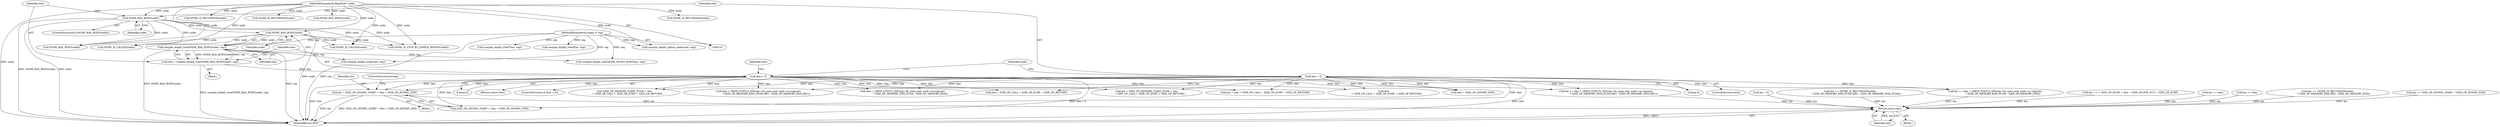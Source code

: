 digraph "0_oniguruma_c509265c5f6ae7264f7b8a8aae1cfa5fc59d108c_0@integer" {
"1000316" [label="(Call,len = SIZE_OP_ATOMIC_START + tlen + SIZE_OP_ATOMIC_END)"];
"1000128" [label="(Call,tlen < 0)"];
"1000121" [label="(Call,tlen = compile_length_tree(NODE_BAG_BODY(node), reg))"];
"1000123" [label="(Call,compile_length_tree(NODE_BAG_BODY(node), reg))"];
"1000124" [label="(Call,NODE_BAG_BODY(node))"];
"1000118" [label="(Call,NODE_BAG_BODY(node))"];
"1000102" [label="(MethodParameterIn,BagNode* node)"];
"1000103" [label="(MethodParameterIn,regex_t* reg)"];
"1000134" [label="(Call,tlen = 0)"];
"1000411" [label="(Return,return len;)"];
"1000157" [label="(Call,tlen + SIZE_OP_CALL + SIZE_OP_JUMP + SIZE_OP_RETURN)"];
"1000349" [label="(Call,compile_length_tree(cond, reg))"];
"1000372" [label="(Call,compile_length_tree(Then, reg))"];
"1000123" [label="(Call,compile_length_tree(NODE_BAG_BODY(node), reg))"];
"1000411" [label="(Return,return len;)"];
"1000412" [label="(Identifier,len)"];
"1000127" [label="(ControlStructure,if (tlen < 0))"];
"1000170" [label="(Call,len = SIZE_OP_MEMORY_START_PUSH + tlen\n        + SIZE_OP_CALL + SIZE_OP_JUMP + SIZE_OP_RETURN)"];
"1000323" [label="(ControlStructure,break;)"];
"1000136" [label="(Literal,0)"];
"1000155" [label="(Call,len = tlen + SIZE_OP_CALL + SIZE_OP_JUMP + SIZE_OP_RETURN)"];
"1000121" [label="(Call,tlen = compile_length_tree(NODE_BAG_BODY(node), reg))"];
"1000174" [label="(Call,tlen\n        + SIZE_OP_CALL + SIZE_OP_JUMP + SIZE_OP_RETURN)"];
"1000393" [label="(Call,compile_length_tree(Else, reg))"];
"1000303" [label="(Call,len = v + SIZE_OP_PUSH + tlen + SIZE_OP_POP_OUT + SIZE_OP_JUMP)"];
"1000129" [label="(Identifier,tlen)"];
"1000381" [label="(Call,len += tlen)"];
"1000126" [label="(Identifier,reg)"];
"1000114" [label="(Call,compile_length_option_node(node, reg))"];
"1000402" [label="(Call,len += tlen)"];
"1000320" [label="(Call,tlen + SIZE_OP_ATOMIC_END)"];
"1000124" [label="(Call,NODE_BAG_BODY(node))"];
"1000199" [label="(Call,len += (NODE_IS_RECURSION(node)\n                ? SIZE_OP_MEMORY_END_REC : SIZE_OP_MEMORY_END))"];
"1000125" [label="(Identifier,node)"];
"1000194" [label="(Call,NODE_IS_RECURSION(node))"];
"1000318" [label="(Call,SIZE_OP_ATOMIC_START + tlen + SIZE_OP_ATOMIC_END)"];
"1000214" [label="(Call,len += tlen + (MEM_STATUS_AT0(reg->bt_mem_end, node->m.regnum)\n                     ? SIZE_OP_MEMORY_END_PUSH_REC : SIZE_OP_MEMORY_END_REC))"];
"1000316" [label="(Call,len = SIZE_OP_ATOMIC_START + tlen + SIZE_OP_ATOMIC_END)"];
"1000329" [label="(Call,NODE_BAG_BODY(node))"];
"1000315" [label="(Block,)"];
"1000251" [label="(Call,tlen + (MEM_STATUS_AT0(reg->bt_mem_end, node->m.regnum)\n                     ? SIZE_OP_MEMORY_END_PUSH : SIZE_OP_MEMORY_END))"];
"1000208" [label="(Call,NODE_IS_RECURSION(node))"];
"1000102" [label="(MethodParameterIn,BagNode* node)"];
"1000249" [label="(Call,len += tlen + (MEM_STATUS_AT0(reg->bt_mem_end, node->m.regnum)\n                     ? SIZE_OP_MEMORY_END_PUSH : SIZE_OP_MEMORY_END))"];
"1000152" [label="(Call,NODE_IS_CALLED(node))"];
"1000117" [label="(ControlStructure,if (NODE_BAG_BODY(node)))"];
"1000119" [label="(Identifier,node)"];
"1000134" [label="(Call,tlen = 0)"];
"1000202" [label="(Call,NODE_IS_RECURSION(node))"];
"1000133" [label="(ControlStructure,else)"];
"1000276" [label="(Call,NODE_BAG_BODY(node))"];
"1000128" [label="(Call,tlen < 0)"];
"1000118" [label="(Call,NODE_BAG_BODY(node))"];
"1000135" [label="(Identifier,tlen)"];
"1000172" [label="(Call,SIZE_OP_MEMORY_START_PUSH + tlen\n        + SIZE_OP_CALL + SIZE_OP_JUMP + SIZE_OP_RETURN)"];
"1000104" [label="(Block,)"];
"1000120" [label="(Block,)"];
"1000361" [label="(Call,len += SIZE_OP_ATOMIC_START + SIZE_OP_ATOMIC_END)"];
"1000407" [label="(Call,len = 0)"];
"1000413" [label="(MethodReturn,RET)"];
"1000139" [label="(Identifier,node)"];
"1000122" [label="(Identifier,tlen)"];
"1000280" [label="(Call,compile_length_tree(NODE_QUANT_BODY(qn), reg))"];
"1000167" [label="(Call,NODE_IS_CALLED(node))"];
"1000268" [label="(Call,NODE_IS_STOP_BT_SIMPLE_REPEAT(node))"];
"1000317" [label="(Identifier,len)"];
"1000191" [label="(Call,len += (NODE_IS_RECURSION(node)\n                ? SIZE_OP_MEMORY_END_PUSH_REC : SIZE_OP_MEMORY_END_PUSH))"];
"1000132" [label="(Identifier,tlen)"];
"1000130" [label="(Literal,0)"];
"1000216" [label="(Call,tlen + (MEM_STATUS_AT0(reg->bt_mem_end, node->m.regnum)\n                     ? SIZE_OP_MEMORY_END_PUSH_REC : SIZE_OP_MEMORY_END_REC))"];
"1000103" [label="(MethodParameterIn,regex_t* reg)"];
"1000131" [label="(Return,return tlen;)"];
"1000316" -> "1000315"  [label="AST: "];
"1000316" -> "1000318"  [label="CFG: "];
"1000317" -> "1000316"  [label="AST: "];
"1000318" -> "1000316"  [label="AST: "];
"1000323" -> "1000316"  [label="CFG: "];
"1000316" -> "1000413"  [label="DDG: SIZE_OP_ATOMIC_START + tlen + SIZE_OP_ATOMIC_END"];
"1000316" -> "1000413"  [label="DDG: len"];
"1000128" -> "1000316"  [label="DDG: tlen"];
"1000134" -> "1000316"  [label="DDG: tlen"];
"1000316" -> "1000411"  [label="DDG: len"];
"1000128" -> "1000127"  [label="AST: "];
"1000128" -> "1000130"  [label="CFG: "];
"1000129" -> "1000128"  [label="AST: "];
"1000130" -> "1000128"  [label="AST: "];
"1000132" -> "1000128"  [label="CFG: "];
"1000139" -> "1000128"  [label="CFG: "];
"1000128" -> "1000413"  [label="DDG: tlen"];
"1000128" -> "1000413"  [label="DDG: tlen < 0"];
"1000121" -> "1000128"  [label="DDG: tlen"];
"1000128" -> "1000131"  [label="DDG: tlen"];
"1000128" -> "1000155"  [label="DDG: tlen"];
"1000128" -> "1000157"  [label="DDG: tlen"];
"1000128" -> "1000170"  [label="DDG: tlen"];
"1000128" -> "1000172"  [label="DDG: tlen"];
"1000128" -> "1000174"  [label="DDG: tlen"];
"1000128" -> "1000214"  [label="DDG: tlen"];
"1000128" -> "1000216"  [label="DDG: tlen"];
"1000128" -> "1000249"  [label="DDG: tlen"];
"1000128" -> "1000251"  [label="DDG: tlen"];
"1000128" -> "1000318"  [label="DDG: tlen"];
"1000128" -> "1000320"  [label="DDG: tlen"];
"1000121" -> "1000120"  [label="AST: "];
"1000121" -> "1000123"  [label="CFG: "];
"1000122" -> "1000121"  [label="AST: "];
"1000123" -> "1000121"  [label="AST: "];
"1000129" -> "1000121"  [label="CFG: "];
"1000121" -> "1000413"  [label="DDG: compile_length_tree(NODE_BAG_BODY(node), reg)"];
"1000123" -> "1000121"  [label="DDG: NODE_BAG_BODY(node)"];
"1000123" -> "1000121"  [label="DDG: reg"];
"1000123" -> "1000126"  [label="CFG: "];
"1000124" -> "1000123"  [label="AST: "];
"1000126" -> "1000123"  [label="AST: "];
"1000123" -> "1000413"  [label="DDG: reg"];
"1000123" -> "1000413"  [label="DDG: NODE_BAG_BODY(node)"];
"1000124" -> "1000123"  [label="DDG: node"];
"1000103" -> "1000123"  [label="DDG: reg"];
"1000123" -> "1000280"  [label="DDG: reg"];
"1000123" -> "1000349"  [label="DDG: reg"];
"1000124" -> "1000125"  [label="CFG: "];
"1000125" -> "1000124"  [label="AST: "];
"1000126" -> "1000124"  [label="CFG: "];
"1000124" -> "1000413"  [label="DDG: node"];
"1000118" -> "1000124"  [label="DDG: node"];
"1000102" -> "1000124"  [label="DDG: node"];
"1000124" -> "1000152"  [label="DDG: node"];
"1000124" -> "1000167"  [label="DDG: node"];
"1000124" -> "1000268"  [label="DDG: node"];
"1000124" -> "1000329"  [label="DDG: node"];
"1000118" -> "1000117"  [label="AST: "];
"1000118" -> "1000119"  [label="CFG: "];
"1000119" -> "1000118"  [label="AST: "];
"1000122" -> "1000118"  [label="CFG: "];
"1000135" -> "1000118"  [label="CFG: "];
"1000118" -> "1000413"  [label="DDG: NODE_BAG_BODY(node)"];
"1000118" -> "1000413"  [label="DDG: node"];
"1000102" -> "1000118"  [label="DDG: node"];
"1000118" -> "1000152"  [label="DDG: node"];
"1000118" -> "1000167"  [label="DDG: node"];
"1000118" -> "1000268"  [label="DDG: node"];
"1000118" -> "1000329"  [label="DDG: node"];
"1000102" -> "1000101"  [label="AST: "];
"1000102" -> "1000413"  [label="DDG: node"];
"1000102" -> "1000114"  [label="DDG: node"];
"1000102" -> "1000152"  [label="DDG: node"];
"1000102" -> "1000167"  [label="DDG: node"];
"1000102" -> "1000194"  [label="DDG: node"];
"1000102" -> "1000202"  [label="DDG: node"];
"1000102" -> "1000208"  [label="DDG: node"];
"1000102" -> "1000268"  [label="DDG: node"];
"1000102" -> "1000276"  [label="DDG: node"];
"1000102" -> "1000329"  [label="DDG: node"];
"1000103" -> "1000101"  [label="AST: "];
"1000103" -> "1000413"  [label="DDG: reg"];
"1000103" -> "1000114"  [label="DDG: reg"];
"1000103" -> "1000280"  [label="DDG: reg"];
"1000103" -> "1000349"  [label="DDG: reg"];
"1000103" -> "1000372"  [label="DDG: reg"];
"1000103" -> "1000393"  [label="DDG: reg"];
"1000134" -> "1000133"  [label="AST: "];
"1000134" -> "1000136"  [label="CFG: "];
"1000135" -> "1000134"  [label="AST: "];
"1000136" -> "1000134"  [label="AST: "];
"1000139" -> "1000134"  [label="CFG: "];
"1000134" -> "1000413"  [label="DDG: tlen"];
"1000134" -> "1000155"  [label="DDG: tlen"];
"1000134" -> "1000157"  [label="DDG: tlen"];
"1000134" -> "1000170"  [label="DDG: tlen"];
"1000134" -> "1000172"  [label="DDG: tlen"];
"1000134" -> "1000174"  [label="DDG: tlen"];
"1000134" -> "1000214"  [label="DDG: tlen"];
"1000134" -> "1000216"  [label="DDG: tlen"];
"1000134" -> "1000249"  [label="DDG: tlen"];
"1000134" -> "1000251"  [label="DDG: tlen"];
"1000134" -> "1000318"  [label="DDG: tlen"];
"1000134" -> "1000320"  [label="DDG: tlen"];
"1000411" -> "1000104"  [label="AST: "];
"1000411" -> "1000412"  [label="CFG: "];
"1000412" -> "1000411"  [label="AST: "];
"1000413" -> "1000411"  [label="CFG: "];
"1000411" -> "1000413"  [label="DDG: <RET>"];
"1000412" -> "1000411"  [label="DDG: len"];
"1000303" -> "1000411"  [label="DDG: len"];
"1000199" -> "1000411"  [label="DDG: len"];
"1000407" -> "1000411"  [label="DDG: len"];
"1000402" -> "1000411"  [label="DDG: len"];
"1000381" -> "1000411"  [label="DDG: len"];
"1000361" -> "1000411"  [label="DDG: len"];
"1000214" -> "1000411"  [label="DDG: len"];
"1000249" -> "1000411"  [label="DDG: len"];
"1000191" -> "1000411"  [label="DDG: len"];
}
